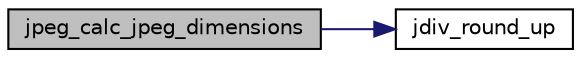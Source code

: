digraph "jpeg_calc_jpeg_dimensions"
{
 // LATEX_PDF_SIZE
  bgcolor="transparent";
  edge [fontname="Helvetica",fontsize="10",labelfontname="Helvetica",labelfontsize="10"];
  node [fontname="Helvetica",fontsize="10",shape=record];
  rankdir="LR";
  Node31 [label="jpeg_calc_jpeg_dimensions",height=0.2,width=0.4,color="black", fillcolor="grey75", style="filled", fontcolor="black",tooltip=" "];
  Node31 -> Node32 [color="midnightblue",fontsize="10",style="solid",fontname="Helvetica"];
  Node32 [label="jdiv_round_up",height=0.2,width=0.4,color="black",URL="$jutils_8c.html#a0c5aa3b56cb24dd9ed819c8252c61b80",tooltip=" "];
}
